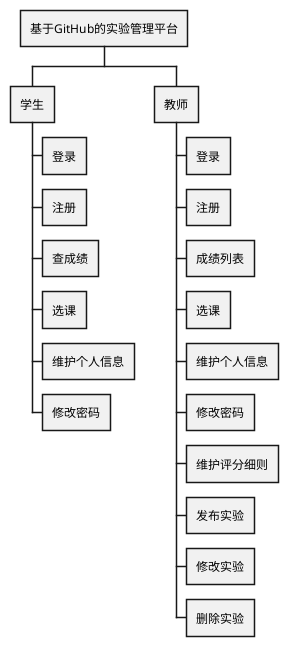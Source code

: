 @startwbs
* 基于GitHub的实验管理平台
** 学生
*** 登录
*** 注册
*** 查成绩
*** 选课
*** 维护个人信息
*** 修改密码
** 教师
*** 登录
*** 注册
*** 成绩列表
*** 选课
*** 维护个人信息
*** 修改密码
*** 维护评分细则
*** 发布实验
*** 修改实验
*** 删除实验
@endwbs